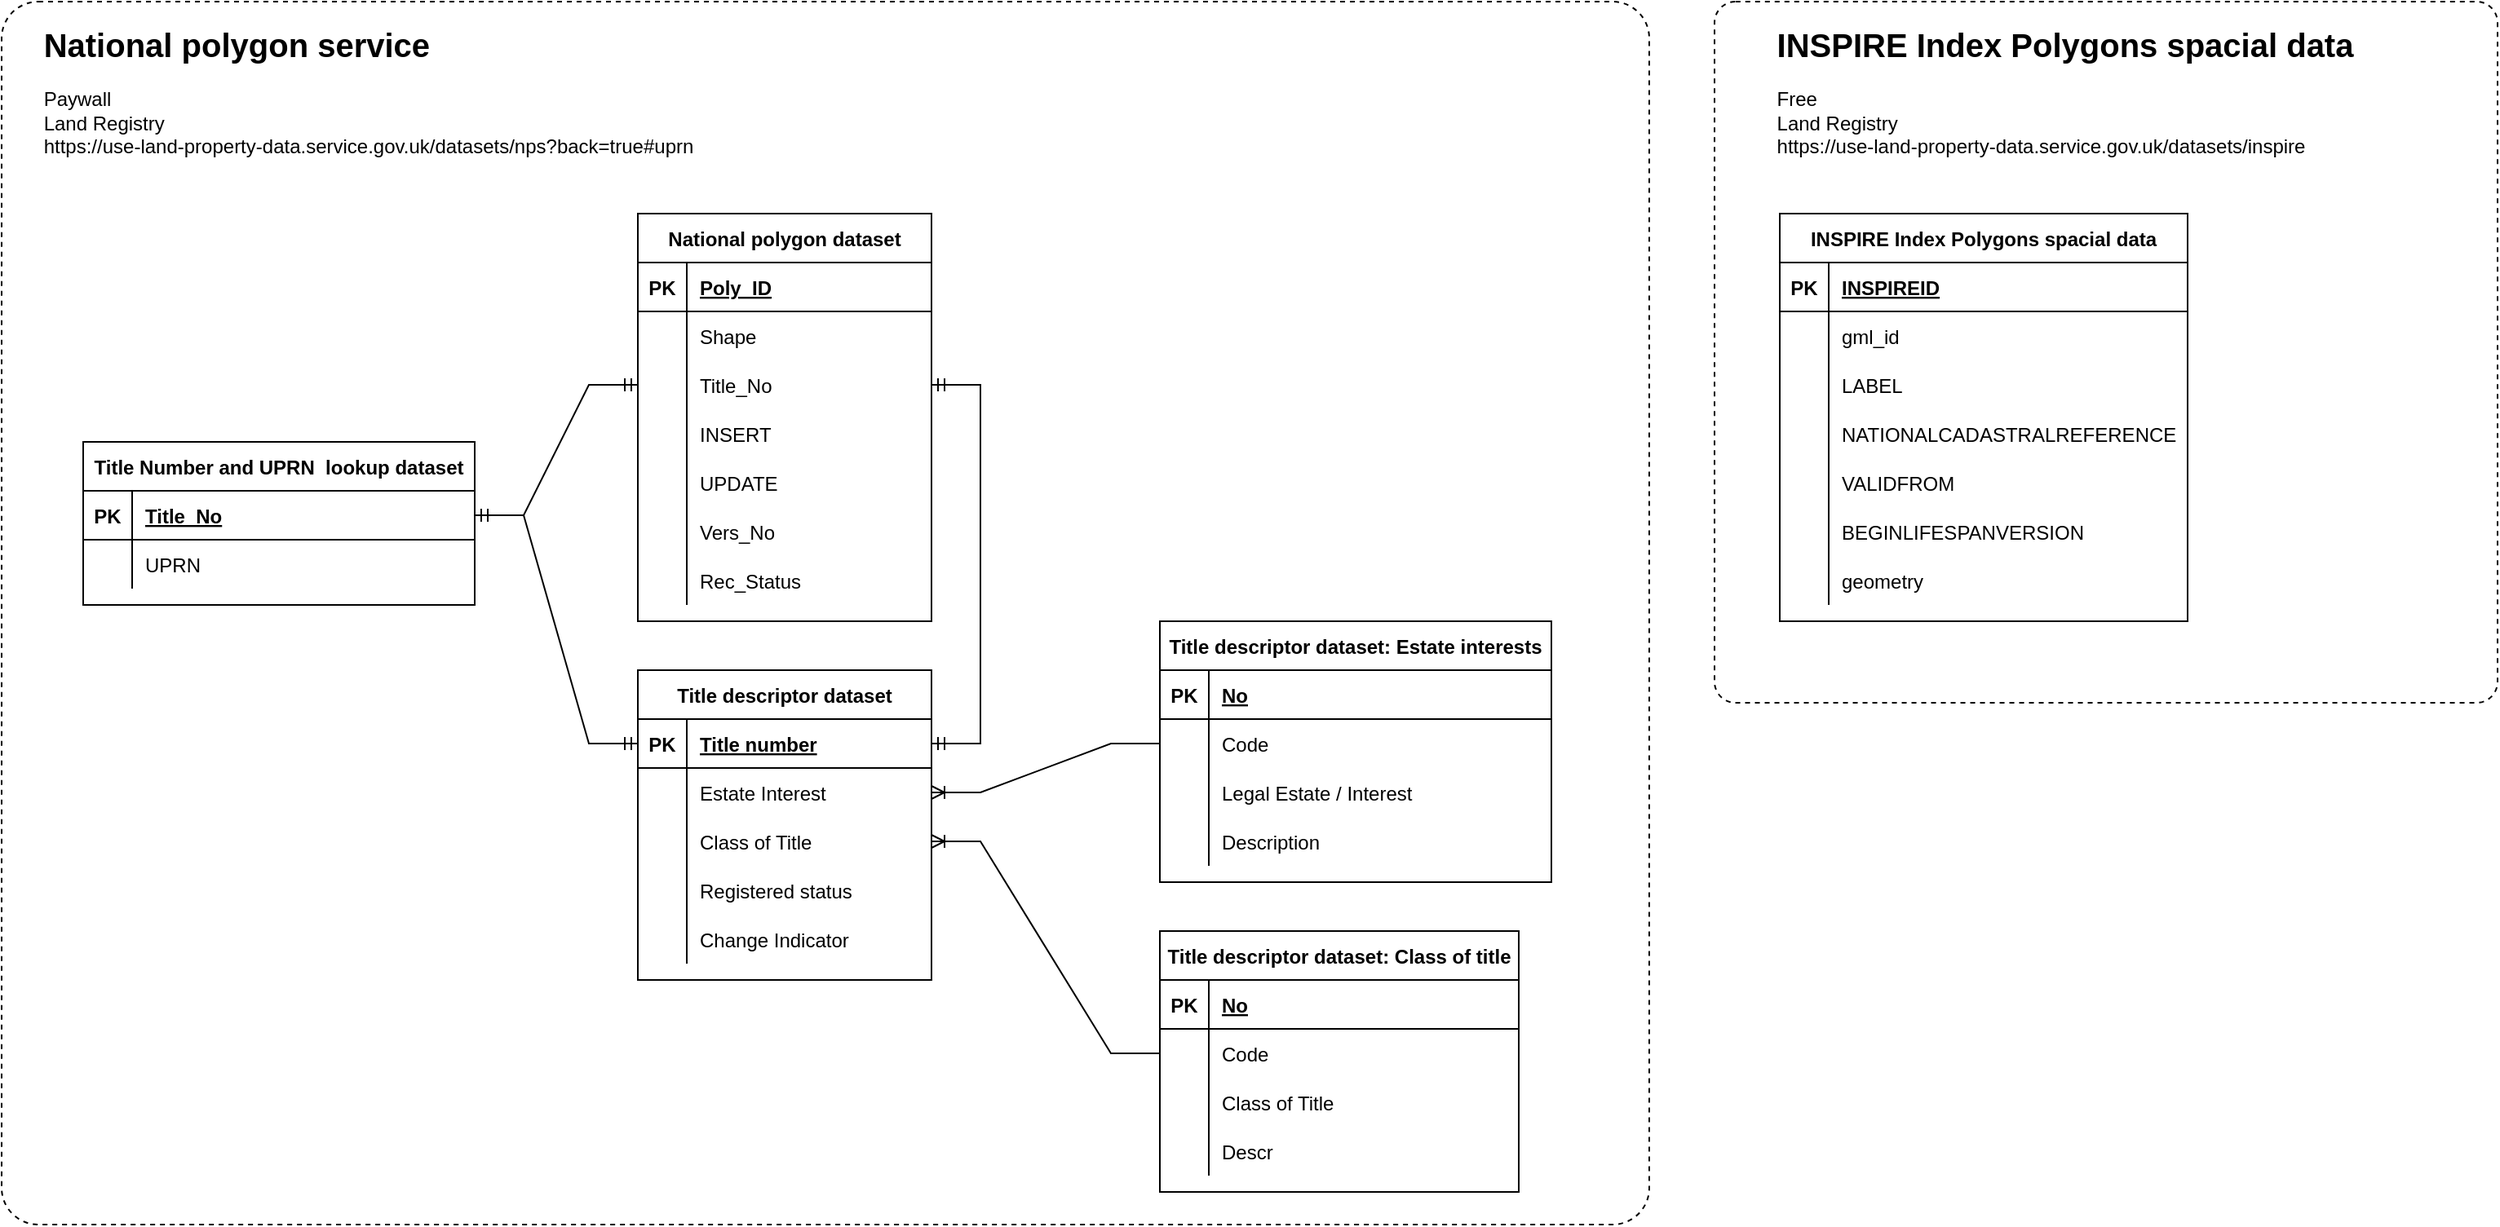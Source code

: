 <mxfile version="16.5.6" type="device"><diagram name="Page-1" id="2ca16b54-16f6-2749-3443-fa8db7711227"><mxGraphModel dx="1426" dy="820" grid="1" gridSize="10" guides="1" tooltips="1" connect="1" arrows="1" fold="1" page="1" pageScale="1" pageWidth="1100" pageHeight="850" background="none" math="0" shadow="0"><root><mxCell id="0"/><mxCell id="1" parent="0"/><mxCell id="wqZ28rbGvJNRtsxBVqyh-44" value="National polygon dataset" style="shape=table;startSize=30;container=1;collapsible=1;childLayout=tableLayout;fixedRows=1;rowLines=0;fontStyle=1;align=center;resizeLast=1;" vertex="1" parent="1"><mxGeometry x="440" y="160" width="180" height="250" as="geometry"><mxRectangle x="170" y="190" width="180" height="30" as="alternateBounds"/></mxGeometry></mxCell><mxCell id="wqZ28rbGvJNRtsxBVqyh-45" value="" style="shape=tableRow;horizontal=0;startSize=0;swimlaneHead=0;swimlaneBody=0;fillColor=none;collapsible=0;dropTarget=0;points=[[0,0.5],[1,0.5]];portConstraint=eastwest;top=0;left=0;right=0;bottom=1;" vertex="1" parent="wqZ28rbGvJNRtsxBVqyh-44"><mxGeometry y="30" width="180" height="30" as="geometry"/></mxCell><mxCell id="wqZ28rbGvJNRtsxBVqyh-46" value="PK" style="shape=partialRectangle;connectable=0;fillColor=none;top=0;left=0;bottom=0;right=0;fontStyle=1;overflow=hidden;" vertex="1" parent="wqZ28rbGvJNRtsxBVqyh-45"><mxGeometry width="30" height="30" as="geometry"><mxRectangle width="30" height="30" as="alternateBounds"/></mxGeometry></mxCell><mxCell id="wqZ28rbGvJNRtsxBVqyh-47" value="Poly_ID" style="shape=partialRectangle;connectable=0;fillColor=none;top=0;left=0;bottom=0;right=0;align=left;spacingLeft=6;fontStyle=5;overflow=hidden;" vertex="1" parent="wqZ28rbGvJNRtsxBVqyh-45"><mxGeometry x="30" width="150" height="30" as="geometry"><mxRectangle width="150" height="30" as="alternateBounds"/></mxGeometry></mxCell><mxCell id="wqZ28rbGvJNRtsxBVqyh-48" value="" style="shape=tableRow;horizontal=0;startSize=0;swimlaneHead=0;swimlaneBody=0;fillColor=none;collapsible=0;dropTarget=0;points=[[0,0.5],[1,0.5]];portConstraint=eastwest;top=0;left=0;right=0;bottom=0;" vertex="1" parent="wqZ28rbGvJNRtsxBVqyh-44"><mxGeometry y="60" width="180" height="30" as="geometry"/></mxCell><mxCell id="wqZ28rbGvJNRtsxBVqyh-49" value="" style="shape=partialRectangle;connectable=0;fillColor=none;top=0;left=0;bottom=0;right=0;editable=1;overflow=hidden;" vertex="1" parent="wqZ28rbGvJNRtsxBVqyh-48"><mxGeometry width="30" height="30" as="geometry"><mxRectangle width="30" height="30" as="alternateBounds"/></mxGeometry></mxCell><mxCell id="wqZ28rbGvJNRtsxBVqyh-50" value="Shape" style="shape=partialRectangle;connectable=0;fillColor=none;top=0;left=0;bottom=0;right=0;align=left;spacingLeft=6;overflow=hidden;" vertex="1" parent="wqZ28rbGvJNRtsxBVqyh-48"><mxGeometry x="30" width="150" height="30" as="geometry"><mxRectangle width="150" height="30" as="alternateBounds"/></mxGeometry></mxCell><mxCell id="wqZ28rbGvJNRtsxBVqyh-51" value="" style="shape=tableRow;horizontal=0;startSize=0;swimlaneHead=0;swimlaneBody=0;fillColor=none;collapsible=0;dropTarget=0;points=[[0,0.5],[1,0.5]];portConstraint=eastwest;top=0;left=0;right=0;bottom=0;" vertex="1" parent="wqZ28rbGvJNRtsxBVqyh-44"><mxGeometry y="90" width="180" height="30" as="geometry"/></mxCell><mxCell id="wqZ28rbGvJNRtsxBVqyh-52" value="" style="shape=partialRectangle;connectable=0;fillColor=none;top=0;left=0;bottom=0;right=0;editable=1;overflow=hidden;" vertex="1" parent="wqZ28rbGvJNRtsxBVqyh-51"><mxGeometry width="30" height="30" as="geometry"><mxRectangle width="30" height="30" as="alternateBounds"/></mxGeometry></mxCell><mxCell id="wqZ28rbGvJNRtsxBVqyh-53" value="Title_No" style="shape=partialRectangle;connectable=0;fillColor=none;top=0;left=0;bottom=0;right=0;align=left;spacingLeft=6;overflow=hidden;" vertex="1" parent="wqZ28rbGvJNRtsxBVqyh-51"><mxGeometry x="30" width="150" height="30" as="geometry"><mxRectangle width="150" height="30" as="alternateBounds"/></mxGeometry></mxCell><mxCell id="wqZ28rbGvJNRtsxBVqyh-54" value="" style="shape=tableRow;horizontal=0;startSize=0;swimlaneHead=0;swimlaneBody=0;fillColor=none;collapsible=0;dropTarget=0;points=[[0,0.5],[1,0.5]];portConstraint=eastwest;top=0;left=0;right=0;bottom=0;" vertex="1" parent="wqZ28rbGvJNRtsxBVqyh-44"><mxGeometry y="120" width="180" height="30" as="geometry"/></mxCell><mxCell id="wqZ28rbGvJNRtsxBVqyh-55" value="" style="shape=partialRectangle;connectable=0;fillColor=none;top=0;left=0;bottom=0;right=0;editable=1;overflow=hidden;" vertex="1" parent="wqZ28rbGvJNRtsxBVqyh-54"><mxGeometry width="30" height="30" as="geometry"><mxRectangle width="30" height="30" as="alternateBounds"/></mxGeometry></mxCell><mxCell id="wqZ28rbGvJNRtsxBVqyh-56" value="INSERT    " style="shape=partialRectangle;connectable=0;fillColor=none;top=0;left=0;bottom=0;right=0;align=left;spacingLeft=6;overflow=hidden;" vertex="1" parent="wqZ28rbGvJNRtsxBVqyh-54"><mxGeometry x="30" width="150" height="30" as="geometry"><mxRectangle width="150" height="30" as="alternateBounds"/></mxGeometry></mxCell><mxCell id="wqZ28rbGvJNRtsxBVqyh-57" value="" style="shape=tableRow;horizontal=0;startSize=0;swimlaneHead=0;swimlaneBody=0;fillColor=none;collapsible=0;dropTarget=0;points=[[0,0.5],[1,0.5]];portConstraint=eastwest;top=0;left=0;right=0;bottom=0;" vertex="1" parent="wqZ28rbGvJNRtsxBVqyh-44"><mxGeometry y="150" width="180" height="30" as="geometry"/></mxCell><mxCell id="wqZ28rbGvJNRtsxBVqyh-58" value="" style="shape=partialRectangle;connectable=0;fillColor=none;top=0;left=0;bottom=0;right=0;editable=1;overflow=hidden;" vertex="1" parent="wqZ28rbGvJNRtsxBVqyh-57"><mxGeometry width="30" height="30" as="geometry"><mxRectangle width="30" height="30" as="alternateBounds"/></mxGeometry></mxCell><mxCell id="wqZ28rbGvJNRtsxBVqyh-59" value="UPDATE" style="shape=partialRectangle;connectable=0;fillColor=none;top=0;left=0;bottom=0;right=0;align=left;spacingLeft=6;overflow=hidden;" vertex="1" parent="wqZ28rbGvJNRtsxBVqyh-57"><mxGeometry x="30" width="150" height="30" as="geometry"><mxRectangle width="150" height="30" as="alternateBounds"/></mxGeometry></mxCell><mxCell id="wqZ28rbGvJNRtsxBVqyh-72" value="" style="shape=tableRow;horizontal=0;startSize=0;swimlaneHead=0;swimlaneBody=0;fillColor=none;collapsible=0;dropTarget=0;points=[[0,0.5],[1,0.5]];portConstraint=eastwest;top=0;left=0;right=0;bottom=0;" vertex="1" parent="wqZ28rbGvJNRtsxBVqyh-44"><mxGeometry y="180" width="180" height="30" as="geometry"/></mxCell><mxCell id="wqZ28rbGvJNRtsxBVqyh-73" value="" style="shape=partialRectangle;connectable=0;fillColor=none;top=0;left=0;bottom=0;right=0;editable=1;overflow=hidden;" vertex="1" parent="wqZ28rbGvJNRtsxBVqyh-72"><mxGeometry width="30" height="30" as="geometry"><mxRectangle width="30" height="30" as="alternateBounds"/></mxGeometry></mxCell><mxCell id="wqZ28rbGvJNRtsxBVqyh-74" value="Vers_No" style="shape=partialRectangle;connectable=0;fillColor=none;top=0;left=0;bottom=0;right=0;align=left;spacingLeft=6;overflow=hidden;" vertex="1" parent="wqZ28rbGvJNRtsxBVqyh-72"><mxGeometry x="30" width="150" height="30" as="geometry"><mxRectangle width="150" height="30" as="alternateBounds"/></mxGeometry></mxCell><mxCell id="wqZ28rbGvJNRtsxBVqyh-75" value="" style="shape=tableRow;horizontal=0;startSize=0;swimlaneHead=0;swimlaneBody=0;fillColor=none;collapsible=0;dropTarget=0;points=[[0,0.5],[1,0.5]];portConstraint=eastwest;top=0;left=0;right=0;bottom=0;" vertex="1" parent="wqZ28rbGvJNRtsxBVqyh-44"><mxGeometry y="210" width="180" height="30" as="geometry"/></mxCell><mxCell id="wqZ28rbGvJNRtsxBVqyh-76" value="" style="shape=partialRectangle;connectable=0;fillColor=none;top=0;left=0;bottom=0;right=0;editable=1;overflow=hidden;" vertex="1" parent="wqZ28rbGvJNRtsxBVqyh-75"><mxGeometry width="30" height="30" as="geometry"><mxRectangle width="30" height="30" as="alternateBounds"/></mxGeometry></mxCell><mxCell id="wqZ28rbGvJNRtsxBVqyh-77" value="Rec_Status" style="shape=partialRectangle;connectable=0;fillColor=none;top=0;left=0;bottom=0;right=0;align=left;spacingLeft=6;overflow=hidden;" vertex="1" parent="wqZ28rbGvJNRtsxBVqyh-75"><mxGeometry x="30" width="150" height="30" as="geometry"><mxRectangle width="150" height="30" as="alternateBounds"/></mxGeometry></mxCell><mxCell id="wqZ28rbGvJNRtsxBVqyh-162" value="" style="rounded=1;whiteSpace=wrap;html=1;fillColor=none;dashed=1;arcSize=3;" vertex="1" parent="1"><mxGeometry x="50" y="30" width="1010" height="750" as="geometry"/></mxCell><mxCell id="wqZ28rbGvJNRtsxBVqyh-164" value="" style="rounded=1;whiteSpace=wrap;html=1;fillColor=none;dashed=1;arcSize=3;" vertex="1" parent="1"><mxGeometry x="1100" y="30" width="480" height="430" as="geometry"/></mxCell><mxCell id="wqZ28rbGvJNRtsxBVqyh-78" value="INSPIRE Index Polygons spacial data" style="shape=table;startSize=30;container=1;collapsible=1;childLayout=tableLayout;fixedRows=1;rowLines=0;fontStyle=1;align=center;resizeLast=1;" vertex="1" parent="1"><mxGeometry x="1140" y="160" width="250" height="250" as="geometry"/></mxCell><mxCell id="wqZ28rbGvJNRtsxBVqyh-79" value="" style="shape=tableRow;horizontal=0;startSize=0;swimlaneHead=0;swimlaneBody=0;fillColor=none;collapsible=0;dropTarget=0;points=[[0,0.5],[1,0.5]];portConstraint=eastwest;top=0;left=0;right=0;bottom=1;" vertex="1" parent="wqZ28rbGvJNRtsxBVqyh-78"><mxGeometry y="30" width="250" height="30" as="geometry"/></mxCell><mxCell id="wqZ28rbGvJNRtsxBVqyh-80" value="PK" style="shape=partialRectangle;connectable=0;fillColor=none;top=0;left=0;bottom=0;right=0;fontStyle=1;overflow=hidden;" vertex="1" parent="wqZ28rbGvJNRtsxBVqyh-79"><mxGeometry width="30" height="30" as="geometry"><mxRectangle width="30" height="30" as="alternateBounds"/></mxGeometry></mxCell><mxCell id="wqZ28rbGvJNRtsxBVqyh-81" value="INSPIREID" style="shape=partialRectangle;connectable=0;fillColor=none;top=0;left=0;bottom=0;right=0;align=left;spacingLeft=6;fontStyle=5;overflow=hidden;" vertex="1" parent="wqZ28rbGvJNRtsxBVqyh-79"><mxGeometry x="30" width="220" height="30" as="geometry"><mxRectangle width="220" height="30" as="alternateBounds"/></mxGeometry></mxCell><mxCell id="wqZ28rbGvJNRtsxBVqyh-82" value="" style="shape=tableRow;horizontal=0;startSize=0;swimlaneHead=0;swimlaneBody=0;fillColor=none;collapsible=0;dropTarget=0;points=[[0,0.5],[1,0.5]];portConstraint=eastwest;top=0;left=0;right=0;bottom=0;" vertex="1" parent="wqZ28rbGvJNRtsxBVqyh-78"><mxGeometry y="60" width="250" height="30" as="geometry"/></mxCell><mxCell id="wqZ28rbGvJNRtsxBVqyh-83" value="" style="shape=partialRectangle;connectable=0;fillColor=none;top=0;left=0;bottom=0;right=0;editable=1;overflow=hidden;" vertex="1" parent="wqZ28rbGvJNRtsxBVqyh-82"><mxGeometry width="30" height="30" as="geometry"><mxRectangle width="30" height="30" as="alternateBounds"/></mxGeometry></mxCell><mxCell id="wqZ28rbGvJNRtsxBVqyh-84" value="gml_id    " style="shape=partialRectangle;connectable=0;fillColor=none;top=0;left=0;bottom=0;right=0;align=left;spacingLeft=6;overflow=hidden;" vertex="1" parent="wqZ28rbGvJNRtsxBVqyh-82"><mxGeometry x="30" width="220" height="30" as="geometry"><mxRectangle width="220" height="30" as="alternateBounds"/></mxGeometry></mxCell><mxCell id="wqZ28rbGvJNRtsxBVqyh-85" value="" style="shape=tableRow;horizontal=0;startSize=0;swimlaneHead=0;swimlaneBody=0;fillColor=none;collapsible=0;dropTarget=0;points=[[0,0.5],[1,0.5]];portConstraint=eastwest;top=0;left=0;right=0;bottom=0;" vertex="1" parent="wqZ28rbGvJNRtsxBVqyh-78"><mxGeometry y="90" width="250" height="30" as="geometry"/></mxCell><mxCell id="wqZ28rbGvJNRtsxBVqyh-86" value="" style="shape=partialRectangle;connectable=0;fillColor=none;top=0;left=0;bottom=0;right=0;editable=1;overflow=hidden;" vertex="1" parent="wqZ28rbGvJNRtsxBVqyh-85"><mxGeometry width="30" height="30" as="geometry"><mxRectangle width="30" height="30" as="alternateBounds"/></mxGeometry></mxCell><mxCell id="wqZ28rbGvJNRtsxBVqyh-87" value="LABEL" style="shape=partialRectangle;connectable=0;fillColor=none;top=0;left=0;bottom=0;right=0;align=left;spacingLeft=6;overflow=hidden;" vertex="1" parent="wqZ28rbGvJNRtsxBVqyh-85"><mxGeometry x="30" width="220" height="30" as="geometry"><mxRectangle width="220" height="30" as="alternateBounds"/></mxGeometry></mxCell><mxCell id="wqZ28rbGvJNRtsxBVqyh-88" value="" style="shape=tableRow;horizontal=0;startSize=0;swimlaneHead=0;swimlaneBody=0;fillColor=none;collapsible=0;dropTarget=0;points=[[0,0.5],[1,0.5]];portConstraint=eastwest;top=0;left=0;right=0;bottom=0;" vertex="1" parent="wqZ28rbGvJNRtsxBVqyh-78"><mxGeometry y="120" width="250" height="30" as="geometry"/></mxCell><mxCell id="wqZ28rbGvJNRtsxBVqyh-89" value="" style="shape=partialRectangle;connectable=0;fillColor=none;top=0;left=0;bottom=0;right=0;editable=1;overflow=hidden;" vertex="1" parent="wqZ28rbGvJNRtsxBVqyh-88"><mxGeometry width="30" height="30" as="geometry"><mxRectangle width="30" height="30" as="alternateBounds"/></mxGeometry></mxCell><mxCell id="wqZ28rbGvJNRtsxBVqyh-90" value="NATIONALCADASTRALREFERENCE" style="shape=partialRectangle;connectable=0;fillColor=none;top=0;left=0;bottom=0;right=0;align=left;spacingLeft=6;overflow=hidden;" vertex="1" parent="wqZ28rbGvJNRtsxBVqyh-88"><mxGeometry x="30" width="220" height="30" as="geometry"><mxRectangle width="220" height="30" as="alternateBounds"/></mxGeometry></mxCell><mxCell id="wqZ28rbGvJNRtsxBVqyh-91" value="" style="shape=tableRow;horizontal=0;startSize=0;swimlaneHead=0;swimlaneBody=0;fillColor=none;collapsible=0;dropTarget=0;points=[[0,0.5],[1,0.5]];portConstraint=eastwest;top=0;left=0;right=0;bottom=0;" vertex="1" parent="wqZ28rbGvJNRtsxBVqyh-78"><mxGeometry y="150" width="250" height="30" as="geometry"/></mxCell><mxCell id="wqZ28rbGvJNRtsxBVqyh-92" value="" style="shape=partialRectangle;connectable=0;fillColor=none;top=0;left=0;bottom=0;right=0;editable=1;overflow=hidden;" vertex="1" parent="wqZ28rbGvJNRtsxBVqyh-91"><mxGeometry width="30" height="30" as="geometry"><mxRectangle width="30" height="30" as="alternateBounds"/></mxGeometry></mxCell><mxCell id="wqZ28rbGvJNRtsxBVqyh-93" value="VALIDFROM" style="shape=partialRectangle;connectable=0;fillColor=none;top=0;left=0;bottom=0;right=0;align=left;spacingLeft=6;overflow=hidden;" vertex="1" parent="wqZ28rbGvJNRtsxBVqyh-91"><mxGeometry x="30" width="220" height="30" as="geometry"><mxRectangle width="220" height="30" as="alternateBounds"/></mxGeometry></mxCell><mxCell id="wqZ28rbGvJNRtsxBVqyh-94" value="" style="shape=tableRow;horizontal=0;startSize=0;swimlaneHead=0;swimlaneBody=0;fillColor=none;collapsible=0;dropTarget=0;points=[[0,0.5],[1,0.5]];portConstraint=eastwest;top=0;left=0;right=0;bottom=0;" vertex="1" parent="wqZ28rbGvJNRtsxBVqyh-78"><mxGeometry y="180" width="250" height="30" as="geometry"/></mxCell><mxCell id="wqZ28rbGvJNRtsxBVqyh-95" value="" style="shape=partialRectangle;connectable=0;fillColor=none;top=0;left=0;bottom=0;right=0;editable=1;overflow=hidden;" vertex="1" parent="wqZ28rbGvJNRtsxBVqyh-94"><mxGeometry width="30" height="30" as="geometry"><mxRectangle width="30" height="30" as="alternateBounds"/></mxGeometry></mxCell><mxCell id="wqZ28rbGvJNRtsxBVqyh-96" value="BEGINLIFESPANVERSION" style="shape=partialRectangle;connectable=0;fillColor=none;top=0;left=0;bottom=0;right=0;align=left;spacingLeft=6;overflow=hidden;" vertex="1" parent="wqZ28rbGvJNRtsxBVqyh-94"><mxGeometry x="30" width="220" height="30" as="geometry"><mxRectangle width="220" height="30" as="alternateBounds"/></mxGeometry></mxCell><mxCell id="wqZ28rbGvJNRtsxBVqyh-97" value="" style="shape=tableRow;horizontal=0;startSize=0;swimlaneHead=0;swimlaneBody=0;fillColor=none;collapsible=0;dropTarget=0;points=[[0,0.5],[1,0.5]];portConstraint=eastwest;top=0;left=0;right=0;bottom=0;" vertex="1" parent="wqZ28rbGvJNRtsxBVqyh-78"><mxGeometry y="210" width="250" height="30" as="geometry"/></mxCell><mxCell id="wqZ28rbGvJNRtsxBVqyh-98" value="" style="shape=partialRectangle;connectable=0;fillColor=none;top=0;left=0;bottom=0;right=0;editable=1;overflow=hidden;" vertex="1" parent="wqZ28rbGvJNRtsxBVqyh-97"><mxGeometry width="30" height="30" as="geometry"><mxRectangle width="30" height="30" as="alternateBounds"/></mxGeometry></mxCell><mxCell id="wqZ28rbGvJNRtsxBVqyh-99" value="geometry" style="shape=partialRectangle;connectable=0;fillColor=none;top=0;left=0;bottom=0;right=0;align=left;spacingLeft=6;overflow=hidden;" vertex="1" parent="wqZ28rbGvJNRtsxBVqyh-97"><mxGeometry x="30" width="220" height="30" as="geometry"><mxRectangle width="220" height="30" as="alternateBounds"/></mxGeometry></mxCell><mxCell id="wqZ28rbGvJNRtsxBVqyh-100" value="Title descriptor dataset" style="shape=table;startSize=30;container=1;collapsible=1;childLayout=tableLayout;fixedRows=1;rowLines=0;fontStyle=1;align=center;resizeLast=1;" vertex="1" parent="1"><mxGeometry x="440" y="440" width="180" height="190" as="geometry"/></mxCell><mxCell id="wqZ28rbGvJNRtsxBVqyh-101" value="" style="shape=tableRow;horizontal=0;startSize=0;swimlaneHead=0;swimlaneBody=0;fillColor=none;collapsible=0;dropTarget=0;points=[[0,0.5],[1,0.5]];portConstraint=eastwest;top=0;left=0;right=0;bottom=1;" vertex="1" parent="wqZ28rbGvJNRtsxBVqyh-100"><mxGeometry y="30" width="180" height="30" as="geometry"/></mxCell><mxCell id="wqZ28rbGvJNRtsxBVqyh-102" value="PK" style="shape=partialRectangle;connectable=0;fillColor=none;top=0;left=0;bottom=0;right=0;fontStyle=1;overflow=hidden;" vertex="1" parent="wqZ28rbGvJNRtsxBVqyh-101"><mxGeometry width="30" height="30" as="geometry"><mxRectangle width="30" height="30" as="alternateBounds"/></mxGeometry></mxCell><mxCell id="wqZ28rbGvJNRtsxBVqyh-103" value="Title number" style="shape=partialRectangle;connectable=0;fillColor=none;top=0;left=0;bottom=0;right=0;align=left;spacingLeft=6;fontStyle=5;overflow=hidden;" vertex="1" parent="wqZ28rbGvJNRtsxBVqyh-101"><mxGeometry x="30" width="150" height="30" as="geometry"><mxRectangle width="150" height="30" as="alternateBounds"/></mxGeometry></mxCell><mxCell id="wqZ28rbGvJNRtsxBVqyh-104" value="" style="shape=tableRow;horizontal=0;startSize=0;swimlaneHead=0;swimlaneBody=0;fillColor=none;collapsible=0;dropTarget=0;points=[[0,0.5],[1,0.5]];portConstraint=eastwest;top=0;left=0;right=0;bottom=0;" vertex="1" parent="wqZ28rbGvJNRtsxBVqyh-100"><mxGeometry y="60" width="180" height="30" as="geometry"/></mxCell><mxCell id="wqZ28rbGvJNRtsxBVqyh-105" value="" style="shape=partialRectangle;connectable=0;fillColor=none;top=0;left=0;bottom=0;right=0;editable=1;overflow=hidden;" vertex="1" parent="wqZ28rbGvJNRtsxBVqyh-104"><mxGeometry width="30" height="30" as="geometry"><mxRectangle width="30" height="30" as="alternateBounds"/></mxGeometry></mxCell><mxCell id="wqZ28rbGvJNRtsxBVqyh-106" value="Estate Interest" style="shape=partialRectangle;connectable=0;fillColor=none;top=0;left=0;bottom=0;right=0;align=left;spacingLeft=6;overflow=hidden;" vertex="1" parent="wqZ28rbGvJNRtsxBVqyh-104"><mxGeometry x="30" width="150" height="30" as="geometry"><mxRectangle width="150" height="30" as="alternateBounds"/></mxGeometry></mxCell><mxCell id="wqZ28rbGvJNRtsxBVqyh-107" value="" style="shape=tableRow;horizontal=0;startSize=0;swimlaneHead=0;swimlaneBody=0;fillColor=none;collapsible=0;dropTarget=0;points=[[0,0.5],[1,0.5]];portConstraint=eastwest;top=0;left=0;right=0;bottom=0;" vertex="1" parent="wqZ28rbGvJNRtsxBVqyh-100"><mxGeometry y="90" width="180" height="30" as="geometry"/></mxCell><mxCell id="wqZ28rbGvJNRtsxBVqyh-108" value="" style="shape=partialRectangle;connectable=0;fillColor=none;top=0;left=0;bottom=0;right=0;editable=1;overflow=hidden;" vertex="1" parent="wqZ28rbGvJNRtsxBVqyh-107"><mxGeometry width="30" height="30" as="geometry"><mxRectangle width="30" height="30" as="alternateBounds"/></mxGeometry></mxCell><mxCell id="wqZ28rbGvJNRtsxBVqyh-109" value="Class of Title" style="shape=partialRectangle;connectable=0;fillColor=none;top=0;left=0;bottom=0;right=0;align=left;spacingLeft=6;overflow=hidden;" vertex="1" parent="wqZ28rbGvJNRtsxBVqyh-107"><mxGeometry x="30" width="150" height="30" as="geometry"><mxRectangle width="150" height="30" as="alternateBounds"/></mxGeometry></mxCell><mxCell id="wqZ28rbGvJNRtsxBVqyh-110" value="" style="shape=tableRow;horizontal=0;startSize=0;swimlaneHead=0;swimlaneBody=0;fillColor=none;collapsible=0;dropTarget=0;points=[[0,0.5],[1,0.5]];portConstraint=eastwest;top=0;left=0;right=0;bottom=0;" vertex="1" parent="wqZ28rbGvJNRtsxBVqyh-100"><mxGeometry y="120" width="180" height="30" as="geometry"/></mxCell><mxCell id="wqZ28rbGvJNRtsxBVqyh-111" value="" style="shape=partialRectangle;connectable=0;fillColor=none;top=0;left=0;bottom=0;right=0;editable=1;overflow=hidden;" vertex="1" parent="wqZ28rbGvJNRtsxBVqyh-110"><mxGeometry width="30" height="30" as="geometry"><mxRectangle width="30" height="30" as="alternateBounds"/></mxGeometry></mxCell><mxCell id="wqZ28rbGvJNRtsxBVqyh-112" value="Registered status" style="shape=partialRectangle;connectable=0;fillColor=none;top=0;left=0;bottom=0;right=0;align=left;spacingLeft=6;overflow=hidden;" vertex="1" parent="wqZ28rbGvJNRtsxBVqyh-110"><mxGeometry x="30" width="150" height="30" as="geometry"><mxRectangle width="150" height="30" as="alternateBounds"/></mxGeometry></mxCell><mxCell id="wqZ28rbGvJNRtsxBVqyh-113" value="" style="shape=tableRow;horizontal=0;startSize=0;swimlaneHead=0;swimlaneBody=0;fillColor=none;collapsible=0;dropTarget=0;points=[[0,0.5],[1,0.5]];portConstraint=eastwest;top=0;left=0;right=0;bottom=0;" vertex="1" parent="wqZ28rbGvJNRtsxBVqyh-100"><mxGeometry y="150" width="180" height="30" as="geometry"/></mxCell><mxCell id="wqZ28rbGvJNRtsxBVqyh-114" value="" style="shape=partialRectangle;connectable=0;fillColor=none;top=0;left=0;bottom=0;right=0;editable=1;overflow=hidden;" vertex="1" parent="wqZ28rbGvJNRtsxBVqyh-113"><mxGeometry width="30" height="30" as="geometry"><mxRectangle width="30" height="30" as="alternateBounds"/></mxGeometry></mxCell><mxCell id="wqZ28rbGvJNRtsxBVqyh-115" value="Change Indicator" style="shape=partialRectangle;connectable=0;fillColor=none;top=0;left=0;bottom=0;right=0;align=left;spacingLeft=6;overflow=hidden;" vertex="1" parent="wqZ28rbGvJNRtsxBVqyh-113"><mxGeometry x="30" width="150" height="30" as="geometry"><mxRectangle width="150" height="30" as="alternateBounds"/></mxGeometry></mxCell><mxCell id="wqZ28rbGvJNRtsxBVqyh-116" value="Title descriptor dataset: Estate interests" style="shape=table;startSize=30;container=1;collapsible=1;childLayout=tableLayout;fixedRows=1;rowLines=0;fontStyle=1;align=center;resizeLast=1;" vertex="1" parent="1"><mxGeometry x="760" y="410" width="240" height="160" as="geometry"/></mxCell><mxCell id="wqZ28rbGvJNRtsxBVqyh-117" value="" style="shape=tableRow;horizontal=0;startSize=0;swimlaneHead=0;swimlaneBody=0;fillColor=none;collapsible=0;dropTarget=0;points=[[0,0.5],[1,0.5]];portConstraint=eastwest;top=0;left=0;right=0;bottom=1;" vertex="1" parent="wqZ28rbGvJNRtsxBVqyh-116"><mxGeometry y="30" width="240" height="30" as="geometry"/></mxCell><mxCell id="wqZ28rbGvJNRtsxBVqyh-118" value="PK" style="shape=partialRectangle;connectable=0;fillColor=none;top=0;left=0;bottom=0;right=0;fontStyle=1;overflow=hidden;" vertex="1" parent="wqZ28rbGvJNRtsxBVqyh-117"><mxGeometry width="30" height="30" as="geometry"><mxRectangle width="30" height="30" as="alternateBounds"/></mxGeometry></mxCell><mxCell id="wqZ28rbGvJNRtsxBVqyh-119" value="No" style="shape=partialRectangle;connectable=0;fillColor=none;top=0;left=0;bottom=0;right=0;align=left;spacingLeft=6;fontStyle=5;overflow=hidden;" vertex="1" parent="wqZ28rbGvJNRtsxBVqyh-117"><mxGeometry x="30" width="210" height="30" as="geometry"><mxRectangle width="210" height="30" as="alternateBounds"/></mxGeometry></mxCell><mxCell id="wqZ28rbGvJNRtsxBVqyh-120" value="" style="shape=tableRow;horizontal=0;startSize=0;swimlaneHead=0;swimlaneBody=0;fillColor=none;collapsible=0;dropTarget=0;points=[[0,0.5],[1,0.5]];portConstraint=eastwest;top=0;left=0;right=0;bottom=0;" vertex="1" parent="wqZ28rbGvJNRtsxBVqyh-116"><mxGeometry y="60" width="240" height="30" as="geometry"/></mxCell><mxCell id="wqZ28rbGvJNRtsxBVqyh-121" value="" style="shape=partialRectangle;connectable=0;fillColor=none;top=0;left=0;bottom=0;right=0;editable=1;overflow=hidden;" vertex="1" parent="wqZ28rbGvJNRtsxBVqyh-120"><mxGeometry width="30" height="30" as="geometry"><mxRectangle width="30" height="30" as="alternateBounds"/></mxGeometry></mxCell><mxCell id="wqZ28rbGvJNRtsxBVqyh-122" value="Code" style="shape=partialRectangle;connectable=0;fillColor=none;top=0;left=0;bottom=0;right=0;align=left;spacingLeft=6;overflow=hidden;" vertex="1" parent="wqZ28rbGvJNRtsxBVqyh-120"><mxGeometry x="30" width="210" height="30" as="geometry"><mxRectangle width="210" height="30" as="alternateBounds"/></mxGeometry></mxCell><mxCell id="wqZ28rbGvJNRtsxBVqyh-123" value="" style="shape=tableRow;horizontal=0;startSize=0;swimlaneHead=0;swimlaneBody=0;fillColor=none;collapsible=0;dropTarget=0;points=[[0,0.5],[1,0.5]];portConstraint=eastwest;top=0;left=0;right=0;bottom=0;" vertex="1" parent="wqZ28rbGvJNRtsxBVqyh-116"><mxGeometry y="90" width="240" height="30" as="geometry"/></mxCell><mxCell id="wqZ28rbGvJNRtsxBVqyh-124" value="" style="shape=partialRectangle;connectable=0;fillColor=none;top=0;left=0;bottom=0;right=0;editable=1;overflow=hidden;" vertex="1" parent="wqZ28rbGvJNRtsxBVqyh-123"><mxGeometry width="30" height="30" as="geometry"><mxRectangle width="30" height="30" as="alternateBounds"/></mxGeometry></mxCell><mxCell id="wqZ28rbGvJNRtsxBVqyh-125" value="Legal Estate / Interest" style="shape=partialRectangle;connectable=0;fillColor=none;top=0;left=0;bottom=0;right=0;align=left;spacingLeft=6;overflow=hidden;" vertex="1" parent="wqZ28rbGvJNRtsxBVqyh-123"><mxGeometry x="30" width="210" height="30" as="geometry"><mxRectangle width="210" height="30" as="alternateBounds"/></mxGeometry></mxCell><mxCell id="wqZ28rbGvJNRtsxBVqyh-126" value="" style="shape=tableRow;horizontal=0;startSize=0;swimlaneHead=0;swimlaneBody=0;fillColor=none;collapsible=0;dropTarget=0;points=[[0,0.5],[1,0.5]];portConstraint=eastwest;top=0;left=0;right=0;bottom=0;" vertex="1" parent="wqZ28rbGvJNRtsxBVqyh-116"><mxGeometry y="120" width="240" height="30" as="geometry"/></mxCell><mxCell id="wqZ28rbGvJNRtsxBVqyh-127" value="" style="shape=partialRectangle;connectable=0;fillColor=none;top=0;left=0;bottom=0;right=0;editable=1;overflow=hidden;" vertex="1" parent="wqZ28rbGvJNRtsxBVqyh-126"><mxGeometry width="30" height="30" as="geometry"><mxRectangle width="30" height="30" as="alternateBounds"/></mxGeometry></mxCell><mxCell id="wqZ28rbGvJNRtsxBVqyh-128" value="Description" style="shape=partialRectangle;connectable=0;fillColor=none;top=0;left=0;bottom=0;right=0;align=left;spacingLeft=6;overflow=hidden;" vertex="1" parent="wqZ28rbGvJNRtsxBVqyh-126"><mxGeometry x="30" width="210" height="30" as="geometry"><mxRectangle width="210" height="30" as="alternateBounds"/></mxGeometry></mxCell><mxCell id="wqZ28rbGvJNRtsxBVqyh-129" value="Title descriptor dataset: Class of title" style="shape=table;startSize=30;container=1;collapsible=1;childLayout=tableLayout;fixedRows=1;rowLines=0;fontStyle=1;align=center;resizeLast=1;" vertex="1" parent="1"><mxGeometry x="760" y="600" width="220" height="160" as="geometry"/></mxCell><mxCell id="wqZ28rbGvJNRtsxBVqyh-130" value="" style="shape=tableRow;horizontal=0;startSize=0;swimlaneHead=0;swimlaneBody=0;fillColor=none;collapsible=0;dropTarget=0;points=[[0,0.5],[1,0.5]];portConstraint=eastwest;top=0;left=0;right=0;bottom=1;" vertex="1" parent="wqZ28rbGvJNRtsxBVqyh-129"><mxGeometry y="30" width="220" height="30" as="geometry"/></mxCell><mxCell id="wqZ28rbGvJNRtsxBVqyh-131" value="PK" style="shape=partialRectangle;connectable=0;fillColor=none;top=0;left=0;bottom=0;right=0;fontStyle=1;overflow=hidden;" vertex="1" parent="wqZ28rbGvJNRtsxBVqyh-130"><mxGeometry width="30" height="30" as="geometry"><mxRectangle width="30" height="30" as="alternateBounds"/></mxGeometry></mxCell><mxCell id="wqZ28rbGvJNRtsxBVqyh-132" value="No" style="shape=partialRectangle;connectable=0;fillColor=none;top=0;left=0;bottom=0;right=0;align=left;spacingLeft=6;fontStyle=5;overflow=hidden;" vertex="1" parent="wqZ28rbGvJNRtsxBVqyh-130"><mxGeometry x="30" width="190" height="30" as="geometry"><mxRectangle width="190" height="30" as="alternateBounds"/></mxGeometry></mxCell><mxCell id="wqZ28rbGvJNRtsxBVqyh-133" value="" style="shape=tableRow;horizontal=0;startSize=0;swimlaneHead=0;swimlaneBody=0;fillColor=none;collapsible=0;dropTarget=0;points=[[0,0.5],[1,0.5]];portConstraint=eastwest;top=0;left=0;right=0;bottom=0;" vertex="1" parent="wqZ28rbGvJNRtsxBVqyh-129"><mxGeometry y="60" width="220" height="30" as="geometry"/></mxCell><mxCell id="wqZ28rbGvJNRtsxBVqyh-134" value="" style="shape=partialRectangle;connectable=0;fillColor=none;top=0;left=0;bottom=0;right=0;editable=1;overflow=hidden;" vertex="1" parent="wqZ28rbGvJNRtsxBVqyh-133"><mxGeometry width="30" height="30" as="geometry"><mxRectangle width="30" height="30" as="alternateBounds"/></mxGeometry></mxCell><mxCell id="wqZ28rbGvJNRtsxBVqyh-135" value="Code" style="shape=partialRectangle;connectable=0;fillColor=none;top=0;left=0;bottom=0;right=0;align=left;spacingLeft=6;overflow=hidden;" vertex="1" parent="wqZ28rbGvJNRtsxBVqyh-133"><mxGeometry x="30" width="190" height="30" as="geometry"><mxRectangle width="190" height="30" as="alternateBounds"/></mxGeometry></mxCell><mxCell id="wqZ28rbGvJNRtsxBVqyh-136" value="" style="shape=tableRow;horizontal=0;startSize=0;swimlaneHead=0;swimlaneBody=0;fillColor=none;collapsible=0;dropTarget=0;points=[[0,0.5],[1,0.5]];portConstraint=eastwest;top=0;left=0;right=0;bottom=0;" vertex="1" parent="wqZ28rbGvJNRtsxBVqyh-129"><mxGeometry y="90" width="220" height="30" as="geometry"/></mxCell><mxCell id="wqZ28rbGvJNRtsxBVqyh-137" value="" style="shape=partialRectangle;connectable=0;fillColor=none;top=0;left=0;bottom=0;right=0;editable=1;overflow=hidden;" vertex="1" parent="wqZ28rbGvJNRtsxBVqyh-136"><mxGeometry width="30" height="30" as="geometry"><mxRectangle width="30" height="30" as="alternateBounds"/></mxGeometry></mxCell><mxCell id="wqZ28rbGvJNRtsxBVqyh-138" value="Class of Title" style="shape=partialRectangle;connectable=0;fillColor=none;top=0;left=0;bottom=0;right=0;align=left;spacingLeft=6;overflow=hidden;" vertex="1" parent="wqZ28rbGvJNRtsxBVqyh-136"><mxGeometry x="30" width="190" height="30" as="geometry"><mxRectangle width="190" height="30" as="alternateBounds"/></mxGeometry></mxCell><mxCell id="wqZ28rbGvJNRtsxBVqyh-139" value="" style="shape=tableRow;horizontal=0;startSize=0;swimlaneHead=0;swimlaneBody=0;fillColor=none;collapsible=0;dropTarget=0;points=[[0,0.5],[1,0.5]];portConstraint=eastwest;top=0;left=0;right=0;bottom=0;" vertex="1" parent="wqZ28rbGvJNRtsxBVqyh-129"><mxGeometry y="120" width="220" height="30" as="geometry"/></mxCell><mxCell id="wqZ28rbGvJNRtsxBVqyh-140" value="" style="shape=partialRectangle;connectable=0;fillColor=none;top=0;left=0;bottom=0;right=0;editable=1;overflow=hidden;" vertex="1" parent="wqZ28rbGvJNRtsxBVqyh-139"><mxGeometry width="30" height="30" as="geometry"><mxRectangle width="30" height="30" as="alternateBounds"/></mxGeometry></mxCell><mxCell id="wqZ28rbGvJNRtsxBVqyh-141" value="Descr" style="shape=partialRectangle;connectable=0;fillColor=none;top=0;left=0;bottom=0;right=0;align=left;spacingLeft=6;overflow=hidden;" vertex="1" parent="wqZ28rbGvJNRtsxBVqyh-139"><mxGeometry x="30" width="190" height="30" as="geometry"><mxRectangle width="190" height="30" as="alternateBounds"/></mxGeometry></mxCell><mxCell id="wqZ28rbGvJNRtsxBVqyh-142" value="Title Number and UPRN  lookup dataset" style="shape=table;startSize=30;container=1;collapsible=1;childLayout=tableLayout;fixedRows=1;rowLines=0;fontStyle=1;align=center;resizeLast=1;" vertex="1" parent="1"><mxGeometry x="100" y="300" width="240" height="100" as="geometry"/></mxCell><mxCell id="wqZ28rbGvJNRtsxBVqyh-143" value="" style="shape=tableRow;horizontal=0;startSize=0;swimlaneHead=0;swimlaneBody=0;fillColor=none;collapsible=0;dropTarget=0;points=[[0,0.5],[1,0.5]];portConstraint=eastwest;top=0;left=0;right=0;bottom=1;" vertex="1" parent="wqZ28rbGvJNRtsxBVqyh-142"><mxGeometry y="30" width="240" height="30" as="geometry"/></mxCell><mxCell id="wqZ28rbGvJNRtsxBVqyh-144" value="PK" style="shape=partialRectangle;connectable=0;fillColor=none;top=0;left=0;bottom=0;right=0;fontStyle=1;overflow=hidden;" vertex="1" parent="wqZ28rbGvJNRtsxBVqyh-143"><mxGeometry width="30" height="30" as="geometry"><mxRectangle width="30" height="30" as="alternateBounds"/></mxGeometry></mxCell><mxCell id="wqZ28rbGvJNRtsxBVqyh-145" value="Title_No" style="shape=partialRectangle;connectable=0;fillColor=none;top=0;left=0;bottom=0;right=0;align=left;spacingLeft=6;fontStyle=5;overflow=hidden;" vertex="1" parent="wqZ28rbGvJNRtsxBVqyh-143"><mxGeometry x="30" width="210" height="30" as="geometry"><mxRectangle width="210" height="30" as="alternateBounds"/></mxGeometry></mxCell><mxCell id="wqZ28rbGvJNRtsxBVqyh-146" value="" style="shape=tableRow;horizontal=0;startSize=0;swimlaneHead=0;swimlaneBody=0;fillColor=none;collapsible=0;dropTarget=0;points=[[0,0.5],[1,0.5]];portConstraint=eastwest;top=0;left=0;right=0;bottom=0;" vertex="1" parent="wqZ28rbGvJNRtsxBVqyh-142"><mxGeometry y="60" width="240" height="30" as="geometry"/></mxCell><mxCell id="wqZ28rbGvJNRtsxBVqyh-147" value="" style="shape=partialRectangle;connectable=0;fillColor=none;top=0;left=0;bottom=0;right=0;editable=1;overflow=hidden;" vertex="1" parent="wqZ28rbGvJNRtsxBVqyh-146"><mxGeometry width="30" height="30" as="geometry"><mxRectangle width="30" height="30" as="alternateBounds"/></mxGeometry></mxCell><mxCell id="wqZ28rbGvJNRtsxBVqyh-148" value="UPRN" style="shape=partialRectangle;connectable=0;fillColor=none;top=0;left=0;bottom=0;right=0;align=left;spacingLeft=6;overflow=hidden;" vertex="1" parent="wqZ28rbGvJNRtsxBVqyh-146"><mxGeometry x="30" width="210" height="30" as="geometry"><mxRectangle width="210" height="30" as="alternateBounds"/></mxGeometry></mxCell><mxCell id="wqZ28rbGvJNRtsxBVqyh-156" value="" style="edgeStyle=entityRelationEdgeStyle;fontSize=12;html=1;endArrow=ERoneToMany;rounded=0;" edge="1" parent="1" source="wqZ28rbGvJNRtsxBVqyh-120" target="wqZ28rbGvJNRtsxBVqyh-104"><mxGeometry width="100" height="100" relative="1" as="geometry"><mxPoint x="620" y="470" as="sourcePoint"/><mxPoint x="720" y="370" as="targetPoint"/></mxGeometry></mxCell><mxCell id="wqZ28rbGvJNRtsxBVqyh-157" value="" style="edgeStyle=entityRelationEdgeStyle;fontSize=12;html=1;endArrow=ERoneToMany;rounded=0;" edge="1" parent="1" source="wqZ28rbGvJNRtsxBVqyh-133" target="wqZ28rbGvJNRtsxBVqyh-107"><mxGeometry width="100" height="100" relative="1" as="geometry"><mxPoint x="620" y="470" as="sourcePoint"/><mxPoint x="720" y="370" as="targetPoint"/></mxGeometry></mxCell><mxCell id="wqZ28rbGvJNRtsxBVqyh-158" value="" style="edgeStyle=entityRelationEdgeStyle;fontSize=12;html=1;endArrow=ERmandOne;startArrow=ERmandOne;rounded=0;" edge="1" parent="1" source="wqZ28rbGvJNRtsxBVqyh-143" target="wqZ28rbGvJNRtsxBVqyh-101"><mxGeometry width="100" height="100" relative="1" as="geometry"><mxPoint x="150" y="530" as="sourcePoint"/><mxPoint x="250" y="430" as="targetPoint"/></mxGeometry></mxCell><mxCell id="wqZ28rbGvJNRtsxBVqyh-160" value="" style="edgeStyle=entityRelationEdgeStyle;fontSize=12;html=1;endArrow=ERmandOne;startArrow=ERmandOne;rounded=0;" edge="1" parent="1" source="wqZ28rbGvJNRtsxBVqyh-143" target="wqZ28rbGvJNRtsxBVqyh-51"><mxGeometry width="100" height="100" relative="1" as="geometry"><mxPoint x="160" y="540" as="sourcePoint"/><mxPoint x="260" y="440" as="targetPoint"/></mxGeometry></mxCell><mxCell id="wqZ28rbGvJNRtsxBVqyh-161" value="" style="edgeStyle=entityRelationEdgeStyle;fontSize=12;html=1;endArrow=ERmandOne;startArrow=ERmandOne;rounded=0;" edge="1" parent="1" source="wqZ28rbGvJNRtsxBVqyh-51" target="wqZ28rbGvJNRtsxBVqyh-101"><mxGeometry width="100" height="100" relative="1" as="geometry"><mxPoint x="120" y="540" as="sourcePoint"/><mxPoint x="220" y="440" as="targetPoint"/></mxGeometry></mxCell><mxCell id="wqZ28rbGvJNRtsxBVqyh-163" value="&lt;div align=&quot;left&quot;&gt;&lt;font size=&quot;1&quot;&gt;&lt;b style=&quot;font-size: 20px&quot;&gt;National polygon service&lt;/b&gt;&lt;/font&gt;&lt;/div&gt;&lt;div align=&quot;left&quot;&gt;&lt;br&gt;&lt;/div&gt;&lt;div align=&quot;left&quot;&gt;Paywall&lt;br&gt;&lt;/div&gt;&lt;div align=&quot;left&quot;&gt;Land Registry&lt;/div&gt;&lt;div align=&quot;left&quot;&gt;https://use-land-property-data.service.gov.uk/datasets/nps?back=true#uprn &lt;br&gt;&lt;/div&gt;" style="rounded=0;whiteSpace=wrap;html=1;dashed=1;fillColor=none;strokeColor=none;" vertex="1" parent="1"><mxGeometry x="60" y="40" width="430" height="90" as="geometry"/></mxCell><mxCell id="wqZ28rbGvJNRtsxBVqyh-165" value="&lt;div align=&quot;left&quot;&gt;&lt;font size=&quot;1&quot;&gt;&lt;b style=&quot;font-size: 20px&quot;&gt;INSPIRE Index Polygons spacial data&lt;br&gt;&lt;/b&gt;&lt;/font&gt;&lt;/div&gt;&lt;div align=&quot;left&quot;&gt;&lt;br&gt;&lt;/div&gt;&lt;div align=&quot;left&quot;&gt;Free&lt;/div&gt;&lt;div align=&quot;left&quot;&gt;Land Registry&lt;/div&gt;&lt;div align=&quot;left&quot;&gt;https://use-land-property-data.service.gov.uk/datasets/inspire&lt;br&gt;&lt;/div&gt;" style="rounded=0;whiteSpace=wrap;html=1;dashed=1;fillColor=none;strokeColor=none;" vertex="1" parent="1"><mxGeometry x="1100" y="40" width="430" height="90" as="geometry"/></mxCell></root></mxGraphModel></diagram></mxfile>